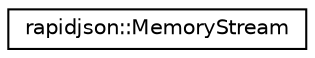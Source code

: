 digraph "Graphical Class Hierarchy"
{
 // INTERACTIVE_SVG=YES
 // LATEX_PDF_SIZE
  edge [fontname="Helvetica",fontsize="10",labelfontname="Helvetica",labelfontsize="10"];
  node [fontname="Helvetica",fontsize="10",shape=record];
  rankdir="LR";
  Node0 [label="rapidjson::MemoryStream",height=0.2,width=0.4,color="black", fillcolor="white", style="filled",URL="$structrapidjson_1_1_memory_stream.html",tooltip="Represents an in-memory input byte stream."];
}
